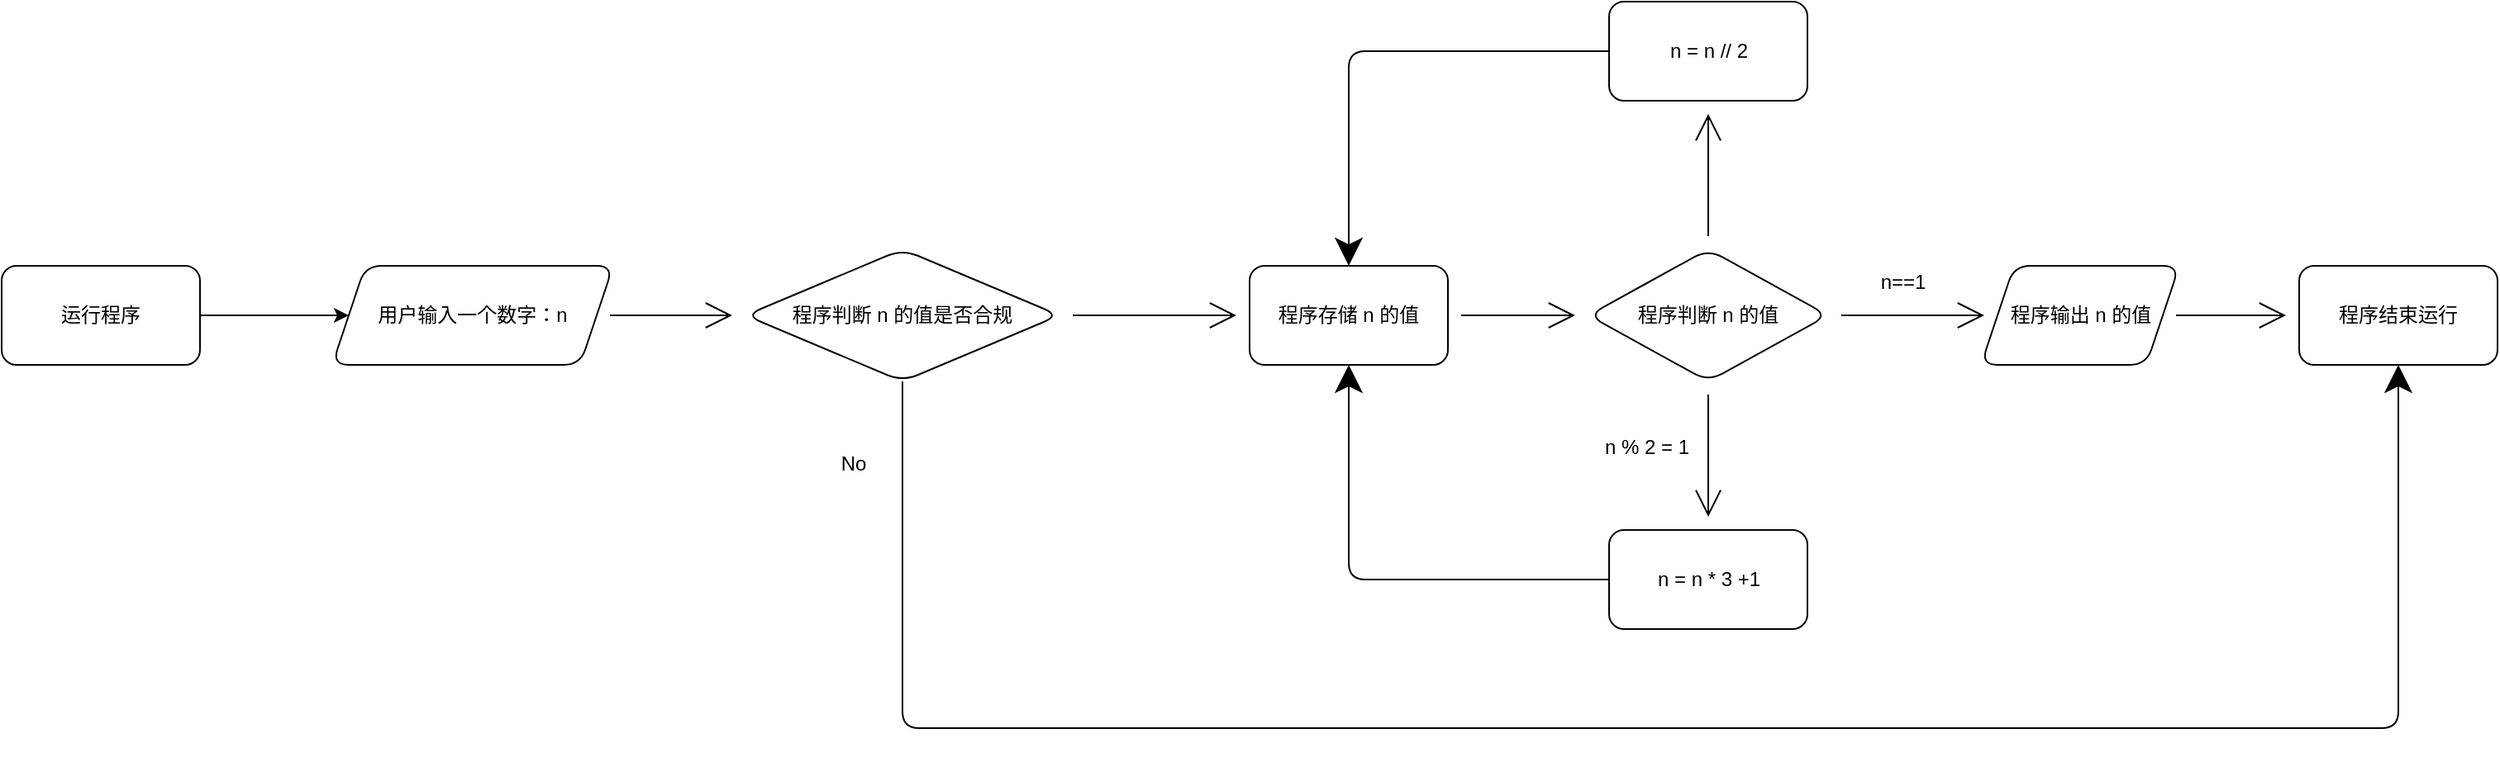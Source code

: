<mxfile version="15.3.5" type="device"><diagram id="kKjxbebtDDvn5y18UMkW" name="第 1 页"><mxGraphModel dx="946" dy="522" grid="1" gridSize="10" guides="1" tooltips="1" connect="1" arrows="1" fold="1" page="1" pageScale="1" pageWidth="827" pageHeight="1169" math="0" shadow="0"><root><mxCell id="0"/><mxCell id="1" parent="0"/><mxCell id="JdoyKPfp5SX9sPgzejKh-4" value="" style="edgeStyle=orthogonalEdgeStyle;rounded=0;orthogonalLoop=1;jettySize=auto;html=1;" parent="1" source="JdoyKPfp5SX9sPgzejKh-2" target="JdoyKPfp5SX9sPgzejKh-3" edge="1"><mxGeometry relative="1" as="geometry"/></mxCell><mxCell id="JdoyKPfp5SX9sPgzejKh-2" value="运行程序" style="rounded=1;whiteSpace=wrap;html=1;" parent="1" vertex="1"><mxGeometry x="40" y="160" width="120" height="60" as="geometry"/></mxCell><mxCell id="OT_ptOcWrImOVLPCeKId-2" value="" style="edgeStyle=none;curved=1;rounded=0;orthogonalLoop=1;jettySize=auto;html=1;endArrow=open;startSize=14;endSize=14;sourcePerimeterSpacing=8;targetPerimeterSpacing=8;" edge="1" parent="1" source="JdoyKPfp5SX9sPgzejKh-3" target="OT_ptOcWrImOVLPCeKId-1"><mxGeometry relative="1" as="geometry"/></mxCell><mxCell id="JdoyKPfp5SX9sPgzejKh-3" value="用户输入一个数字：n" style="shape=parallelogram;perimeter=parallelogramPerimeter;whiteSpace=wrap;html=1;fixedSize=1;rounded=1;" parent="1" vertex="1"><mxGeometry x="240" y="160" width="170" height="60" as="geometry"/></mxCell><mxCell id="OT_ptOcWrImOVLPCeKId-13" value="" style="edgeStyle=none;curved=1;rounded=0;orthogonalLoop=1;jettySize=auto;html=1;endArrow=open;startSize=14;endSize=14;sourcePerimeterSpacing=8;targetPerimeterSpacing=8;" edge="1" parent="1" source="JdoyKPfp5SX9sPgzejKh-5" target="OT_ptOcWrImOVLPCeKId-12"><mxGeometry relative="1" as="geometry"/></mxCell><mxCell id="OT_ptOcWrImOVLPCeKId-18" value="" style="edgeStyle=none;curved=1;rounded=0;orthogonalLoop=1;jettySize=auto;html=1;endArrow=open;startSize=14;endSize=14;sourcePerimeterSpacing=8;targetPerimeterSpacing=8;" edge="1" parent="1" source="JdoyKPfp5SX9sPgzejKh-5" target="OT_ptOcWrImOVLPCeKId-17"><mxGeometry relative="1" as="geometry"/></mxCell><mxCell id="OT_ptOcWrImOVLPCeKId-21" value="" style="edgeStyle=none;curved=1;rounded=0;orthogonalLoop=1;jettySize=auto;html=1;endArrow=open;startSize=14;endSize=14;sourcePerimeterSpacing=8;targetPerimeterSpacing=8;" edge="1" parent="1" source="JdoyKPfp5SX9sPgzejKh-5" target="OT_ptOcWrImOVLPCeKId-20"><mxGeometry relative="1" as="geometry"/></mxCell><mxCell id="JdoyKPfp5SX9sPgzejKh-5" value="程序判断 n 的值" style="rhombus;whiteSpace=wrap;html=1;rounded=1;" parent="1" vertex="1"><mxGeometry x="1000" y="150" width="145" height="80" as="geometry"/></mxCell><mxCell id="JdoyKPfp5SX9sPgzejKh-7" value="程序结束运行" style="whiteSpace=wrap;html=1;rounded=1;" parent="1" vertex="1"><mxGeometry x="1430" y="160" width="120" height="60" as="geometry"/></mxCell><mxCell id="OT_ptOcWrImOVLPCeKId-4" value="" style="edgeStyle=none;curved=1;rounded=0;orthogonalLoop=1;jettySize=auto;html=1;endArrow=open;startSize=14;endSize=14;sourcePerimeterSpacing=8;targetPerimeterSpacing=8;" edge="1" parent="1" source="OT_ptOcWrImOVLPCeKId-1" target="OT_ptOcWrImOVLPCeKId-3"><mxGeometry relative="1" as="geometry"/></mxCell><mxCell id="OT_ptOcWrImOVLPCeKId-1" value="程序判断 n 的值是否合规" style="rhombus;whiteSpace=wrap;html=1;rounded=1;" vertex="1" parent="1"><mxGeometry x="490" y="150" width="190" height="80" as="geometry"/></mxCell><mxCell id="OT_ptOcWrImOVLPCeKId-7" value="" style="edgeStyle=none;curved=1;rounded=0;orthogonalLoop=1;jettySize=auto;html=1;endArrow=open;startSize=14;endSize=14;sourcePerimeterSpacing=8;targetPerimeterSpacing=8;" edge="1" parent="1" source="OT_ptOcWrImOVLPCeKId-3" target="JdoyKPfp5SX9sPgzejKh-5"><mxGeometry relative="1" as="geometry"/></mxCell><mxCell id="OT_ptOcWrImOVLPCeKId-3" value="程序存储 n 的值" style="whiteSpace=wrap;html=1;rounded=1;" vertex="1" parent="1"><mxGeometry x="795" y="160" width="120" height="60" as="geometry"/></mxCell><mxCell id="OT_ptOcWrImOVLPCeKId-6" value="No" style="text;html=1;align=center;verticalAlign=middle;resizable=0;points=[];autosize=1;strokeColor=none;fillColor=none;" vertex="1" parent="1"><mxGeometry x="540" y="270" width="30" height="20" as="geometry"/></mxCell><mxCell id="OT_ptOcWrImOVLPCeKId-10" value="n==1" style="text;html=1;align=center;verticalAlign=middle;resizable=0;points=[];autosize=1;strokeColor=none;fillColor=none;" vertex="1" parent="1"><mxGeometry x="1170" y="160" width="40" height="20" as="geometry"/></mxCell><mxCell id="OT_ptOcWrImOVLPCeKId-14" value="" style="edgeStyle=none;curved=1;rounded=0;orthogonalLoop=1;jettySize=auto;html=1;endArrow=open;startSize=14;endSize=14;sourcePerimeterSpacing=8;targetPerimeterSpacing=8;" edge="1" parent="1" source="OT_ptOcWrImOVLPCeKId-12" target="JdoyKPfp5SX9sPgzejKh-7"><mxGeometry relative="1" as="geometry"/></mxCell><mxCell id="OT_ptOcWrImOVLPCeKId-12" value="程序输出 n 的值" style="shape=parallelogram;perimeter=parallelogramPerimeter;whiteSpace=wrap;html=1;fixedSize=1;rounded=1;" vertex="1" parent="1"><mxGeometry x="1237.5" y="160" width="120" height="60" as="geometry"/></mxCell><mxCell id="OT_ptOcWrImOVLPCeKId-16" value="" style="endArrow=classic;html=1;startSize=14;endSize=14;sourcePerimeterSpacing=8;targetPerimeterSpacing=8;exitX=0.5;exitY=1;exitDx=0;exitDy=0;entryX=0.5;entryY=1;entryDx=0;entryDy=0;" edge="1" parent="1" source="OT_ptOcWrImOVLPCeKId-1" target="JdoyKPfp5SX9sPgzejKh-7"><mxGeometry width="50" height="50" relative="1" as="geometry"><mxPoint x="920" y="390" as="sourcePoint"/><mxPoint x="1520" y="440" as="targetPoint"/><Array as="points"><mxPoint x="585" y="440"/><mxPoint x="1490" y="440"/></Array></mxGeometry></mxCell><mxCell id="OT_ptOcWrImOVLPCeKId-17" value="n = n * 3 +1" style="whiteSpace=wrap;html=1;rounded=1;" vertex="1" parent="1"><mxGeometry x="1012.5" y="320" width="120" height="60" as="geometry"/></mxCell><mxCell id="OT_ptOcWrImOVLPCeKId-19" value="n % 2 = 1" style="text;html=1;align=center;verticalAlign=middle;resizable=0;points=[];autosize=1;strokeColor=none;fillColor=none;" vertex="1" parent="1"><mxGeometry x="1000" y="260" width="70" height="20" as="geometry"/></mxCell><mxCell id="OT_ptOcWrImOVLPCeKId-20" value="n = n // 2" style="whiteSpace=wrap;html=1;rounded=1;" vertex="1" parent="1"><mxGeometry x="1012.5" width="120" height="60" as="geometry"/></mxCell><mxCell id="OT_ptOcWrImOVLPCeKId-22" value="" style="endArrow=classic;html=1;startSize=14;endSize=14;sourcePerimeterSpacing=8;targetPerimeterSpacing=8;exitX=0;exitY=0.5;exitDx=0;exitDy=0;entryX=0.5;entryY=1;entryDx=0;entryDy=0;" edge="1" parent="1" source="OT_ptOcWrImOVLPCeKId-17" target="OT_ptOcWrImOVLPCeKId-3"><mxGeometry width="50" height="50" relative="1" as="geometry"><mxPoint x="990" y="290" as="sourcePoint"/><mxPoint x="1040" y="240" as="targetPoint"/><Array as="points"><mxPoint x="855" y="350"/></Array></mxGeometry></mxCell><mxCell id="OT_ptOcWrImOVLPCeKId-23" value="" style="endArrow=classic;html=1;startSize=14;endSize=14;sourcePerimeterSpacing=8;targetPerimeterSpacing=8;entryX=0.5;entryY=0;entryDx=0;entryDy=0;exitX=0;exitY=0.5;exitDx=0;exitDy=0;" edge="1" parent="1" source="OT_ptOcWrImOVLPCeKId-20" target="OT_ptOcWrImOVLPCeKId-3"><mxGeometry width="50" height="50" relative="1" as="geometry"><mxPoint x="990" y="290" as="sourcePoint"/><mxPoint x="1040" y="240" as="targetPoint"/><Array as="points"><mxPoint x="855" y="30"/></Array></mxGeometry></mxCell></root></mxGraphModel></diagram></mxfile>